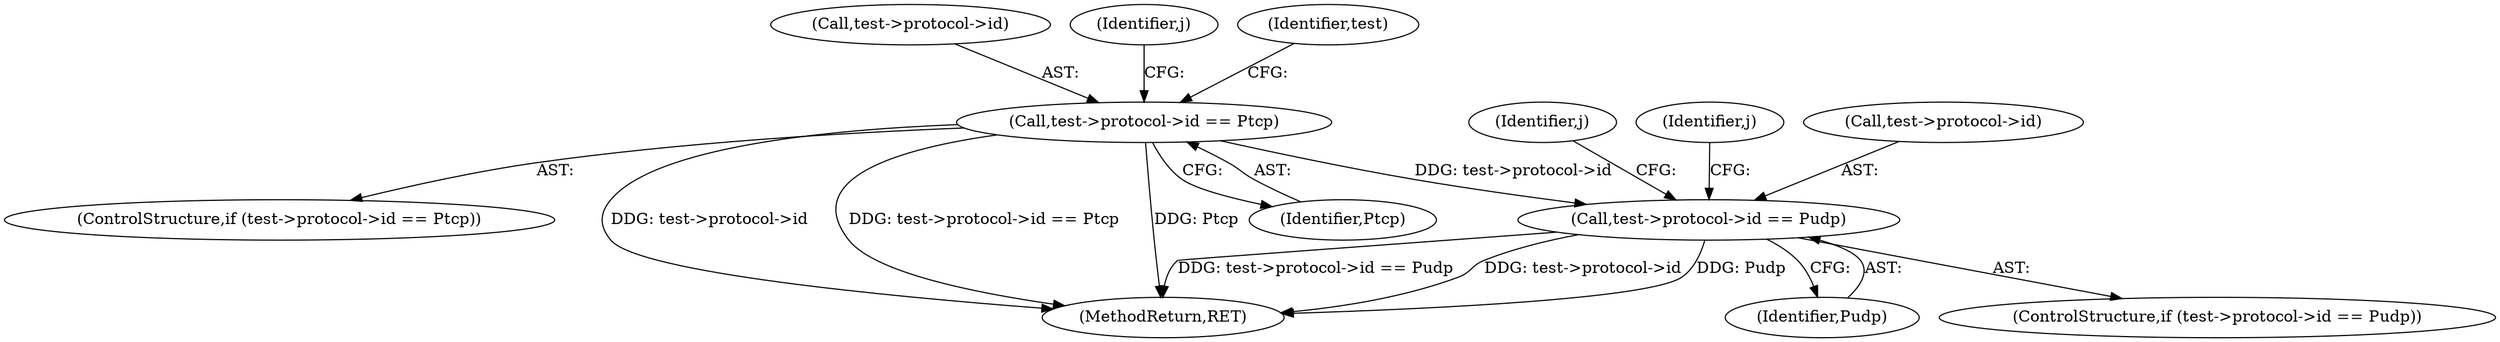 digraph "0_iperf_91f2fa59e8ed80dfbf400add0164ee0e508e412a_50@pointer" {
"1000138" [label="(Call,test->protocol->id == Pudp)"];
"1000126" [label="(Call,test->protocol->id == Ptcp)"];
"1000127" [label="(Call,test->protocol->id)"];
"1000381" [label="(MethodReturn,RET)"];
"1000134" [label="(Identifier,j)"];
"1000149" [label="(Identifier,j)"];
"1000146" [label="(Identifier,j)"];
"1000132" [label="(Identifier,Ptcp)"];
"1000141" [label="(Identifier,test)"];
"1000138" [label="(Call,test->protocol->id == Pudp)"];
"1000126" [label="(Call,test->protocol->id == Ptcp)"];
"1000125" [label="(ControlStructure,if (test->protocol->id == Ptcp))"];
"1000139" [label="(Call,test->protocol->id)"];
"1000137" [label="(ControlStructure,if (test->protocol->id == Pudp))"];
"1000144" [label="(Identifier,Pudp)"];
"1000138" -> "1000137"  [label="AST: "];
"1000138" -> "1000144"  [label="CFG: "];
"1000139" -> "1000138"  [label="AST: "];
"1000144" -> "1000138"  [label="AST: "];
"1000146" -> "1000138"  [label="CFG: "];
"1000149" -> "1000138"  [label="CFG: "];
"1000138" -> "1000381"  [label="DDG: test->protocol->id"];
"1000138" -> "1000381"  [label="DDG: Pudp"];
"1000138" -> "1000381"  [label="DDG: test->protocol->id == Pudp"];
"1000126" -> "1000138"  [label="DDG: test->protocol->id"];
"1000126" -> "1000125"  [label="AST: "];
"1000126" -> "1000132"  [label="CFG: "];
"1000127" -> "1000126"  [label="AST: "];
"1000132" -> "1000126"  [label="AST: "];
"1000134" -> "1000126"  [label="CFG: "];
"1000141" -> "1000126"  [label="CFG: "];
"1000126" -> "1000381"  [label="DDG: test->protocol->id"];
"1000126" -> "1000381"  [label="DDG: test->protocol->id == Ptcp"];
"1000126" -> "1000381"  [label="DDG: Ptcp"];
}
